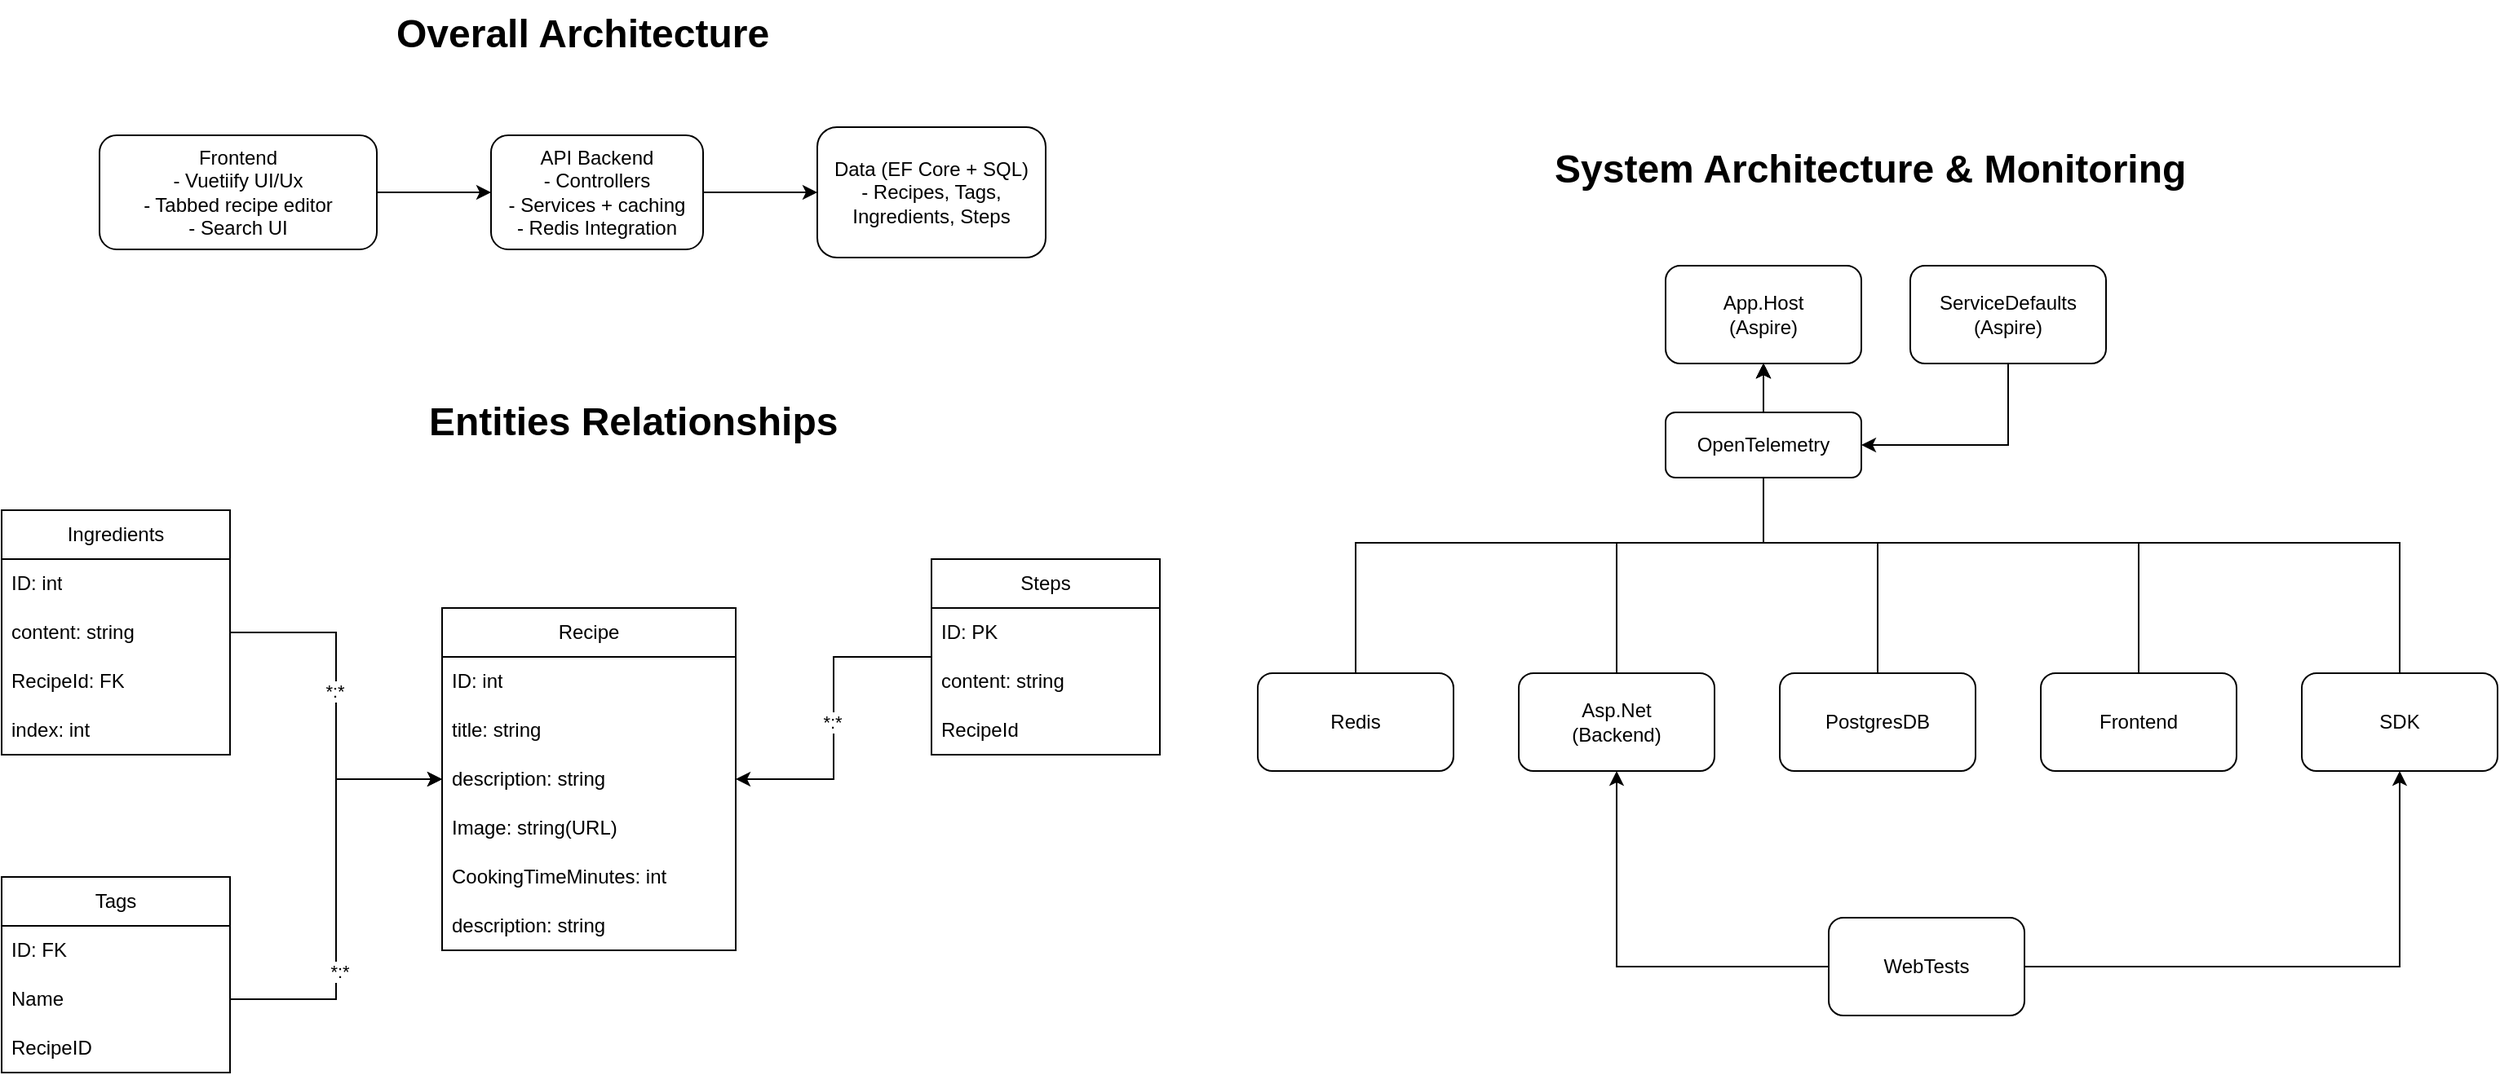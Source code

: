 <mxGraphModel dx="2341" dy="1206" grid="1" gridSize="10" guides="1" tooltips="1" connect="1" arrows="1" fold="1" page="1" pageScale="1" pageWidth="850" pageHeight="1100" math="0" shadow="0">
  <root>
    <mxCell id="0" />
    <mxCell id="1" parent="0" />
    <mxCell id="a6q8CYu0dvoi4QMRR3i3-5" value="" style="edgeStyle=orthogonalEdgeStyle;rounded=0;orthogonalLoop=1;jettySize=auto;html=1;" parent="1" source="a6q8CYu0dvoi4QMRR3i3-1" target="a6q8CYu0dvoi4QMRR3i3-3" edge="1">
      <mxGeometry relative="1" as="geometry" />
    </mxCell>
    <mxCell id="a6q8CYu0dvoi4QMRR3i3-1" value="Frontend&lt;div&gt;- Vuetiify UI/Ux&lt;/div&gt;&lt;div&gt;- Tabbed recipe editor&lt;/div&gt;&lt;div&gt;- Search UI&lt;/div&gt;" style="rounded=1;whiteSpace=wrap;html=1;" parent="1" vertex="1">
      <mxGeometry x="120" y="155" width="170" height="70" as="geometry" />
    </mxCell>
    <mxCell id="a6q8CYu0dvoi4QMRR3i3-2" value="Data (EF Core + SQL)&lt;div&gt;- Recipes, Tags, Ingredients, Steps&lt;/div&gt;" style="rounded=1;whiteSpace=wrap;html=1;" parent="1" vertex="1">
      <mxGeometry x="560" y="150" width="140" height="80" as="geometry" />
    </mxCell>
    <mxCell id="a6q8CYu0dvoi4QMRR3i3-6" value="" style="edgeStyle=orthogonalEdgeStyle;rounded=0;orthogonalLoop=1;jettySize=auto;html=1;" parent="1" source="a6q8CYu0dvoi4QMRR3i3-3" target="a6q8CYu0dvoi4QMRR3i3-2" edge="1">
      <mxGeometry relative="1" as="geometry" />
    </mxCell>
    <mxCell id="a6q8CYu0dvoi4QMRR3i3-3" value="API Backend&lt;div&gt;- Controllers&lt;/div&gt;&lt;div&gt;- Services + caching&lt;/div&gt;&lt;div&gt;- Redis Integration&lt;/div&gt;" style="rounded=1;whiteSpace=wrap;html=1;" parent="1" vertex="1">
      <mxGeometry x="360" y="155" width="130" height="70" as="geometry" />
    </mxCell>
    <mxCell id="a6q8CYu0dvoi4QMRR3i3-4" value="&lt;h1 style=&quot;margin-top: 0px;&quot;&gt;Overall Architecture&lt;/h1&gt;" style="text;html=1;whiteSpace=wrap;overflow=hidden;rounded=0;" parent="1" vertex="1">
      <mxGeometry x="300" y="72" width="250" height="40" as="geometry" />
    </mxCell>
    <mxCell id="a6q8CYu0dvoi4QMRR3i3-8" value="&lt;h1 style=&quot;margin-top: 0px;&quot;&gt;Entities Relationships&lt;/h1&gt;" style="text;html=1;whiteSpace=wrap;overflow=hidden;rounded=0;" parent="1" vertex="1">
      <mxGeometry x="320" y="310" width="290" height="40" as="geometry" />
    </mxCell>
    <mxCell id="a6q8CYu0dvoi4QMRR3i3-9" value="Ingredients" style="swimlane;fontStyle=0;childLayout=stackLayout;horizontal=1;startSize=30;horizontalStack=0;resizeParent=1;resizeParentMax=0;resizeLast=0;collapsible=1;marginBottom=0;whiteSpace=wrap;html=1;" parent="1" vertex="1">
      <mxGeometry x="60" y="385" width="140" height="150" as="geometry" />
    </mxCell>
    <mxCell id="a6q8CYu0dvoi4QMRR3i3-10" value="ID: int" style="text;strokeColor=none;fillColor=none;align=left;verticalAlign=middle;spacingLeft=4;spacingRight=4;overflow=hidden;points=[[0,0.5],[1,0.5]];portConstraint=eastwest;rotatable=0;whiteSpace=wrap;html=1;" parent="a6q8CYu0dvoi4QMRR3i3-9" vertex="1">
      <mxGeometry y="30" width="140" height="30" as="geometry" />
    </mxCell>
    <mxCell id="a6q8CYu0dvoi4QMRR3i3-11" value="content: string" style="text;strokeColor=none;fillColor=none;align=left;verticalAlign=middle;spacingLeft=4;spacingRight=4;overflow=hidden;points=[[0,0.5],[1,0.5]];portConstraint=eastwest;rotatable=0;whiteSpace=wrap;html=1;" parent="a6q8CYu0dvoi4QMRR3i3-9" vertex="1">
      <mxGeometry y="60" width="140" height="30" as="geometry" />
    </mxCell>
    <mxCell id="a6q8CYu0dvoi4QMRR3i3-12" value="RecipeId: FK" style="text;strokeColor=none;fillColor=none;align=left;verticalAlign=middle;spacingLeft=4;spacingRight=4;overflow=hidden;points=[[0,0.5],[1,0.5]];portConstraint=eastwest;rotatable=0;whiteSpace=wrap;html=1;" parent="a6q8CYu0dvoi4QMRR3i3-9" vertex="1">
      <mxGeometry y="90" width="140" height="30" as="geometry" />
    </mxCell>
    <mxCell id="a6q8CYu0dvoi4QMRR3i3-25" value="index: int" style="text;strokeColor=none;fillColor=none;align=left;verticalAlign=middle;spacingLeft=4;spacingRight=4;overflow=hidden;points=[[0,0.5],[1,0.5]];portConstraint=eastwest;rotatable=0;whiteSpace=wrap;html=1;" parent="a6q8CYu0dvoi4QMRR3i3-9" vertex="1">
      <mxGeometry y="120" width="140" height="30" as="geometry" />
    </mxCell>
    <mxCell id="a6q8CYu0dvoi4QMRR3i3-13" value="Recipe" style="swimlane;fontStyle=0;childLayout=stackLayout;horizontal=1;startSize=30;horizontalStack=0;resizeParent=1;resizeParentMax=0;resizeLast=0;collapsible=1;marginBottom=0;whiteSpace=wrap;html=1;" parent="1" vertex="1">
      <mxGeometry x="330" y="445" width="180" height="210" as="geometry" />
    </mxCell>
    <mxCell id="a6q8CYu0dvoi4QMRR3i3-14" value="ID: int" style="text;strokeColor=none;fillColor=none;align=left;verticalAlign=middle;spacingLeft=4;spacingRight=4;overflow=hidden;points=[[0,0.5],[1,0.5]];portConstraint=eastwest;rotatable=0;whiteSpace=wrap;html=1;" parent="a6q8CYu0dvoi4QMRR3i3-13" vertex="1">
      <mxGeometry y="30" width="180" height="30" as="geometry" />
    </mxCell>
    <mxCell id="a6q8CYu0dvoi4QMRR3i3-15" value="title: string" style="text;strokeColor=none;fillColor=none;align=left;verticalAlign=middle;spacingLeft=4;spacingRight=4;overflow=hidden;points=[[0,0.5],[1,0.5]];portConstraint=eastwest;rotatable=0;whiteSpace=wrap;html=1;" parent="a6q8CYu0dvoi4QMRR3i3-13" vertex="1">
      <mxGeometry y="60" width="180" height="30" as="geometry" />
    </mxCell>
    <mxCell id="a6q8CYu0dvoi4QMRR3i3-16" value="description: string" style="text;strokeColor=none;fillColor=none;align=left;verticalAlign=middle;spacingLeft=4;spacingRight=4;overflow=hidden;points=[[0,0.5],[1,0.5]];portConstraint=eastwest;rotatable=0;whiteSpace=wrap;html=1;" parent="a6q8CYu0dvoi4QMRR3i3-13" vertex="1">
      <mxGeometry y="90" width="180" height="30" as="geometry" />
    </mxCell>
    <mxCell id="a6q8CYu0dvoi4QMRR3i3-26" value="Image: string(URL)" style="text;strokeColor=none;fillColor=none;align=left;verticalAlign=middle;spacingLeft=4;spacingRight=4;overflow=hidden;points=[[0,0.5],[1,0.5]];portConstraint=eastwest;rotatable=0;whiteSpace=wrap;html=1;" parent="a6q8CYu0dvoi4QMRR3i3-13" vertex="1">
      <mxGeometry y="120" width="180" height="30" as="geometry" />
    </mxCell>
    <mxCell id="a6q8CYu0dvoi4QMRR3i3-27" value="CookingTimeMinutes: int" style="text;strokeColor=none;fillColor=none;align=left;verticalAlign=middle;spacingLeft=4;spacingRight=4;overflow=hidden;points=[[0,0.5],[1,0.5]];portConstraint=eastwest;rotatable=0;whiteSpace=wrap;html=1;" parent="a6q8CYu0dvoi4QMRR3i3-13" vertex="1">
      <mxGeometry y="150" width="180" height="30" as="geometry" />
    </mxCell>
    <mxCell id="a6q8CYu0dvoi4QMRR3i3-28" value="description: string" style="text;strokeColor=none;fillColor=none;align=left;verticalAlign=middle;spacingLeft=4;spacingRight=4;overflow=hidden;points=[[0,0.5],[1,0.5]];portConstraint=eastwest;rotatable=0;whiteSpace=wrap;html=1;" parent="a6q8CYu0dvoi4QMRR3i3-13" vertex="1">
      <mxGeometry y="180" width="180" height="30" as="geometry" />
    </mxCell>
    <mxCell id="a6q8CYu0dvoi4QMRR3i3-30" style="edgeStyle=orthogonalEdgeStyle;rounded=0;orthogonalLoop=1;jettySize=auto;html=1;entryX=1;entryY=0.5;entryDx=0;entryDy=0;" parent="1" source="a6q8CYu0dvoi4QMRR3i3-17" target="a6q8CYu0dvoi4QMRR3i3-16" edge="1">
      <mxGeometry relative="1" as="geometry" />
    </mxCell>
    <mxCell id="a6q8CYu0dvoi4QMRR3i3-34" value="*:*" style="edgeLabel;html=1;align=center;verticalAlign=middle;resizable=0;points=[];" parent="a6q8CYu0dvoi4QMRR3i3-30" vertex="1" connectable="0">
      <mxGeometry x="0.024" y="-1" relative="1" as="geometry">
        <mxPoint as="offset" />
      </mxGeometry>
    </mxCell>
    <mxCell id="a6q8CYu0dvoi4QMRR3i3-17" value="Steps" style="swimlane;fontStyle=0;childLayout=stackLayout;horizontal=1;startSize=30;horizontalStack=0;resizeParent=1;resizeParentMax=0;resizeLast=0;collapsible=1;marginBottom=0;whiteSpace=wrap;html=1;" parent="1" vertex="1">
      <mxGeometry x="630" y="415" width="140" height="120" as="geometry" />
    </mxCell>
    <mxCell id="a6q8CYu0dvoi4QMRR3i3-18" value="ID: PK" style="text;strokeColor=none;fillColor=none;align=left;verticalAlign=middle;spacingLeft=4;spacingRight=4;overflow=hidden;points=[[0,0.5],[1,0.5]];portConstraint=eastwest;rotatable=0;whiteSpace=wrap;html=1;" parent="a6q8CYu0dvoi4QMRR3i3-17" vertex="1">
      <mxGeometry y="30" width="140" height="30" as="geometry" />
    </mxCell>
    <mxCell id="a6q8CYu0dvoi4QMRR3i3-19" value="content: string" style="text;strokeColor=none;fillColor=none;align=left;verticalAlign=middle;spacingLeft=4;spacingRight=4;overflow=hidden;points=[[0,0.5],[1,0.5]];portConstraint=eastwest;rotatable=0;whiteSpace=wrap;html=1;" parent="a6q8CYu0dvoi4QMRR3i3-17" vertex="1">
      <mxGeometry y="60" width="140" height="30" as="geometry" />
    </mxCell>
    <mxCell id="a6q8CYu0dvoi4QMRR3i3-20" value="RecipeId" style="text;strokeColor=none;fillColor=none;align=left;verticalAlign=middle;spacingLeft=4;spacingRight=4;overflow=hidden;points=[[0,0.5],[1,0.5]];portConstraint=eastwest;rotatable=0;whiteSpace=wrap;html=1;" parent="a6q8CYu0dvoi4QMRR3i3-17" vertex="1">
      <mxGeometry y="90" width="140" height="30" as="geometry" />
    </mxCell>
    <mxCell id="a6q8CYu0dvoi4QMRR3i3-21" value="Tags" style="swimlane;fontStyle=0;childLayout=stackLayout;horizontal=1;startSize=30;horizontalStack=0;resizeParent=1;resizeParentMax=0;resizeLast=0;collapsible=1;marginBottom=0;whiteSpace=wrap;html=1;" parent="1" vertex="1">
      <mxGeometry x="60" y="610" width="140" height="120" as="geometry" />
    </mxCell>
    <mxCell id="a6q8CYu0dvoi4QMRR3i3-22" value="ID: FK" style="text;strokeColor=none;fillColor=none;align=left;verticalAlign=middle;spacingLeft=4;spacingRight=4;overflow=hidden;points=[[0,0.5],[1,0.5]];portConstraint=eastwest;rotatable=0;whiteSpace=wrap;html=1;" parent="a6q8CYu0dvoi4QMRR3i3-21" vertex="1">
      <mxGeometry y="30" width="140" height="30" as="geometry" />
    </mxCell>
    <mxCell id="a6q8CYu0dvoi4QMRR3i3-23" value="Name" style="text;strokeColor=none;fillColor=none;align=left;verticalAlign=middle;spacingLeft=4;spacingRight=4;overflow=hidden;points=[[0,0.5],[1,0.5]];portConstraint=eastwest;rotatable=0;whiteSpace=wrap;html=1;" parent="a6q8CYu0dvoi4QMRR3i3-21" vertex="1">
      <mxGeometry y="60" width="140" height="30" as="geometry" />
    </mxCell>
    <mxCell id="a6q8CYu0dvoi4QMRR3i3-24" value="RecipeID" style="text;strokeColor=none;fillColor=none;align=left;verticalAlign=middle;spacingLeft=4;spacingRight=4;overflow=hidden;points=[[0,0.5],[1,0.5]];portConstraint=eastwest;rotatable=0;whiteSpace=wrap;html=1;" parent="a6q8CYu0dvoi4QMRR3i3-21" vertex="1">
      <mxGeometry y="90" width="140" height="30" as="geometry" />
    </mxCell>
    <mxCell id="a6q8CYu0dvoi4QMRR3i3-29" style="edgeStyle=orthogonalEdgeStyle;rounded=0;orthogonalLoop=1;jettySize=auto;html=1;entryX=0;entryY=0.5;entryDx=0;entryDy=0;" parent="1" source="a6q8CYu0dvoi4QMRR3i3-11" target="a6q8CYu0dvoi4QMRR3i3-16" edge="1">
      <mxGeometry relative="1" as="geometry" />
    </mxCell>
    <mxCell id="a6q8CYu0dvoi4QMRR3i3-33" value="*:*" style="edgeLabel;html=1;align=center;verticalAlign=middle;resizable=0;points=[];" parent="a6q8CYu0dvoi4QMRR3i3-29" vertex="1" connectable="0">
      <mxGeometry x="-0.088" y="-1" relative="1" as="geometry">
        <mxPoint as="offset" />
      </mxGeometry>
    </mxCell>
    <mxCell id="a6q8CYu0dvoi4QMRR3i3-31" style="edgeStyle=orthogonalEdgeStyle;rounded=0;orthogonalLoop=1;jettySize=auto;html=1;entryX=0;entryY=0.5;entryDx=0;entryDy=0;" parent="1" source="a6q8CYu0dvoi4QMRR3i3-23" target="a6q8CYu0dvoi4QMRR3i3-16" edge="1">
      <mxGeometry relative="1" as="geometry" />
    </mxCell>
    <mxCell id="a6q8CYu0dvoi4QMRR3i3-32" value="*:*" style="edgeLabel;html=1;align=center;verticalAlign=middle;resizable=0;points=[];" parent="a6q8CYu0dvoi4QMRR3i3-31" vertex="1" connectable="0">
      <mxGeometry x="-0.381" y="-2" relative="1" as="geometry">
        <mxPoint as="offset" />
      </mxGeometry>
    </mxCell>
    <mxCell id="kULb4H2rP68C9UYrqjVL-1" value="&lt;h1 style=&quot;margin-top: 0px;&quot;&gt;System Architecture &amp;amp; Monitoring&lt;/h1&gt;" style="text;html=1;whiteSpace=wrap;overflow=hidden;rounded=0;" vertex="1" parent="1">
      <mxGeometry x="1010" y="155" width="410" height="40" as="geometry" />
    </mxCell>
    <mxCell id="kULb4H2rP68C9UYrqjVL-2" value="App.Host&lt;div&gt;(Aspire)&lt;/div&gt;" style="rounded=1;whiteSpace=wrap;html=1;" vertex="1" parent="1">
      <mxGeometry x="1080" y="235" width="120" height="60" as="geometry" />
    </mxCell>
    <mxCell id="kULb4H2rP68C9UYrqjVL-3" style="edgeStyle=orthogonalEdgeStyle;rounded=0;orthogonalLoop=1;jettySize=auto;html=1;entryX=1;entryY=0.5;entryDx=0;entryDy=0;" edge="1" parent="1" source="kULb4H2rP68C9UYrqjVL-4" target="kULb4H2rP68C9UYrqjVL-18">
      <mxGeometry relative="1" as="geometry">
        <Array as="points">
          <mxPoint x="1290" y="345" />
        </Array>
      </mxGeometry>
    </mxCell>
    <mxCell id="kULb4H2rP68C9UYrqjVL-4" value="ServiceDefaults&lt;div&gt;(Aspire)&lt;/div&gt;" style="rounded=1;whiteSpace=wrap;html=1;" vertex="1" parent="1">
      <mxGeometry x="1230" y="235" width="120" height="60" as="geometry" />
    </mxCell>
    <mxCell id="kULb4H2rP68C9UYrqjVL-5" style="edgeStyle=orthogonalEdgeStyle;rounded=0;orthogonalLoop=1;jettySize=auto;html=1;entryX=0.5;entryY=1;entryDx=0;entryDy=0;" edge="1" parent="1" source="kULb4H2rP68C9UYrqjVL-6" target="kULb4H2rP68C9UYrqjVL-2">
      <mxGeometry relative="1" as="geometry">
        <Array as="points">
          <mxPoint x="1210" y="405" />
          <mxPoint x="1140" y="405" />
        </Array>
      </mxGeometry>
    </mxCell>
    <mxCell id="kULb4H2rP68C9UYrqjVL-6" value="PostgresDB" style="rounded=1;whiteSpace=wrap;html=1;" vertex="1" parent="1">
      <mxGeometry x="1150" y="485" width="120" height="60" as="geometry" />
    </mxCell>
    <mxCell id="kULb4H2rP68C9UYrqjVL-7" style="edgeStyle=orthogonalEdgeStyle;rounded=0;orthogonalLoop=1;jettySize=auto;html=1;entryX=0.5;entryY=1;entryDx=0;entryDy=0;" edge="1" parent="1" source="kULb4H2rP68C9UYrqjVL-8" target="kULb4H2rP68C9UYrqjVL-2">
      <mxGeometry relative="1" as="geometry">
        <Array as="points">
          <mxPoint x="1050" y="405" />
          <mxPoint x="1140" y="405" />
        </Array>
      </mxGeometry>
    </mxCell>
    <mxCell id="kULb4H2rP68C9UYrqjVL-8" value="Asp.Net&lt;div&gt;(Backend)&lt;/div&gt;" style="rounded=1;whiteSpace=wrap;html=1;" vertex="1" parent="1">
      <mxGeometry x="990" y="485" width="120" height="60" as="geometry" />
    </mxCell>
    <mxCell id="kULb4H2rP68C9UYrqjVL-9" style="edgeStyle=orthogonalEdgeStyle;rounded=0;orthogonalLoop=1;jettySize=auto;html=1;entryX=0.5;entryY=1;entryDx=0;entryDy=0;" edge="1" parent="1" source="kULb4H2rP68C9UYrqjVL-10" target="kULb4H2rP68C9UYrqjVL-2">
      <mxGeometry relative="1" as="geometry">
        <Array as="points">
          <mxPoint x="1370" y="405" />
          <mxPoint x="1140" y="405" />
        </Array>
      </mxGeometry>
    </mxCell>
    <mxCell id="kULb4H2rP68C9UYrqjVL-10" value="Frontend" style="rounded=1;whiteSpace=wrap;html=1;" vertex="1" parent="1">
      <mxGeometry x="1310" y="485" width="120" height="60" as="geometry" />
    </mxCell>
    <mxCell id="kULb4H2rP68C9UYrqjVL-11" style="edgeStyle=orthogonalEdgeStyle;rounded=0;orthogonalLoop=1;jettySize=auto;html=1;entryX=0.5;entryY=1;entryDx=0;entryDy=0;" edge="1" parent="1" source="kULb4H2rP68C9UYrqjVL-12" target="kULb4H2rP68C9UYrqjVL-2">
      <mxGeometry relative="1" as="geometry">
        <Array as="points">
          <mxPoint x="1530" y="405" />
          <mxPoint x="1140" y="405" />
        </Array>
      </mxGeometry>
    </mxCell>
    <mxCell id="kULb4H2rP68C9UYrqjVL-12" value="SDK" style="rounded=1;whiteSpace=wrap;html=1;" vertex="1" parent="1">
      <mxGeometry x="1470" y="485" width="120" height="60" as="geometry" />
    </mxCell>
    <mxCell id="kULb4H2rP68C9UYrqjVL-13" style="edgeStyle=orthogonalEdgeStyle;rounded=0;orthogonalLoop=1;jettySize=auto;html=1;entryX=0.5;entryY=1;entryDx=0;entryDy=0;" edge="1" parent="1" source="kULb4H2rP68C9UYrqjVL-14" target="kULb4H2rP68C9UYrqjVL-2">
      <mxGeometry relative="1" as="geometry">
        <Array as="points">
          <mxPoint x="890" y="405" />
          <mxPoint x="1140" y="405" />
        </Array>
      </mxGeometry>
    </mxCell>
    <mxCell id="kULb4H2rP68C9UYrqjVL-14" value="Redis" style="rounded=1;whiteSpace=wrap;html=1;" vertex="1" parent="1">
      <mxGeometry x="830" y="485" width="120" height="60" as="geometry" />
    </mxCell>
    <mxCell id="kULb4H2rP68C9UYrqjVL-15" style="edgeStyle=orthogonalEdgeStyle;rounded=0;orthogonalLoop=1;jettySize=auto;html=1;entryX=0.5;entryY=1;entryDx=0;entryDy=0;" edge="1" parent="1" source="kULb4H2rP68C9UYrqjVL-17" target="kULb4H2rP68C9UYrqjVL-8">
      <mxGeometry relative="1" as="geometry" />
    </mxCell>
    <mxCell id="kULb4H2rP68C9UYrqjVL-16" style="edgeStyle=orthogonalEdgeStyle;rounded=0;orthogonalLoop=1;jettySize=auto;html=1;entryX=0.5;entryY=1;entryDx=0;entryDy=0;" edge="1" parent="1" source="kULb4H2rP68C9UYrqjVL-17" target="kULb4H2rP68C9UYrqjVL-12">
      <mxGeometry relative="1" as="geometry" />
    </mxCell>
    <mxCell id="kULb4H2rP68C9UYrqjVL-17" value="WebTests" style="rounded=1;whiteSpace=wrap;html=1;" vertex="1" parent="1">
      <mxGeometry x="1180" y="635" width="120" height="60" as="geometry" />
    </mxCell>
    <mxCell id="kULb4H2rP68C9UYrqjVL-18" value="OpenTelemetry" style="rounded=1;whiteSpace=wrap;html=1;" vertex="1" parent="1">
      <mxGeometry x="1080" y="325" width="120" height="40" as="geometry" />
    </mxCell>
  </root>
</mxGraphModel>
